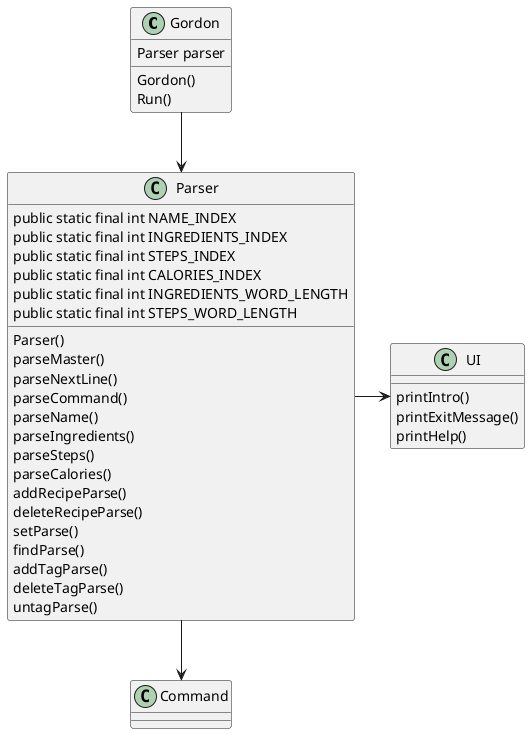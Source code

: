 @startuml
'https://plantuml.com/class-diagram

Gordon --> Parser
Parser --> Command
Parser -> UI

class Gordon {
Parser parser
Gordon()
Run()
}

class Parser {
public static final int NAME_INDEX
public static final int INGREDIENTS_INDEX
public static final int STEPS_INDEX
public static final int CALORIES_INDEX
public static final int INGREDIENTS_WORD_LENGTH
public static final int STEPS_WORD_LENGTH
Parser()
parseMaster()
parseNextLine()
parseCommand()
parseName()
parseIngredients()
parseSteps()
parseCalories()
addRecipeParse()
deleteRecipeParse()
setParse()
findParse()
addTagParse()
deleteTagParse()
untagParse()
}

class Command {
}

class UI {
printIntro()
printExitMessage()
printHelp()
}
@enduml